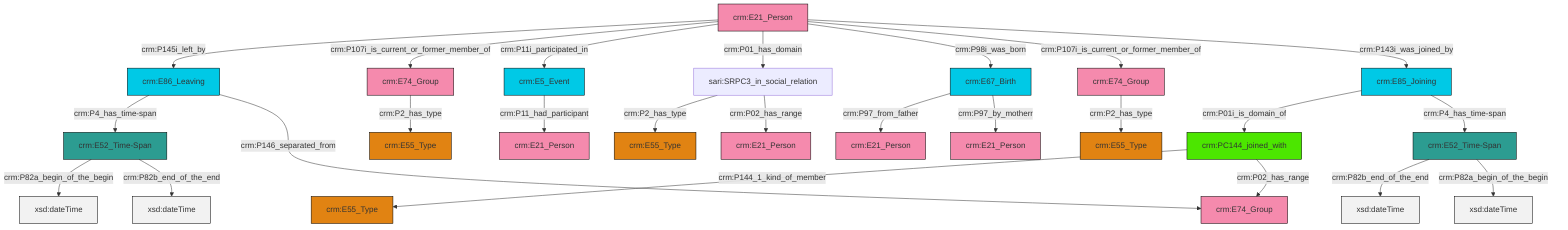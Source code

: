 graph TD
classDef Literal fill:#f2f2f2,stroke:#000000;
classDef CRM_Entity fill:#FFFFFF,stroke:#000000;
classDef Temporal_Entity fill:#00C9E6, stroke:#000000;
classDef Type fill:#E18312, stroke:#000000;
classDef Time-Span fill:#2C9C91, stroke:#000000;
classDef Appellation fill:#FFEB7F, stroke:#000000;
classDef Place fill:#008836, stroke:#000000;
classDef Persistent_Item fill:#B266B2, stroke:#000000;
classDef Conceptual_Object fill:#FFD700, stroke:#000000;
classDef Physical_Thing fill:#D2B48C, stroke:#000000;
classDef Actor fill:#f58aad, stroke:#000000;
classDef PC_Classes fill:#4ce600, stroke:#000000;
classDef Multi fill:#cccccc,stroke:#000000;

2["crm:E52_Time-Span"]:::Time-Span -->|crm:P82b_end_of_the_end| 3[xsd:dateTime]:::Literal
6["sari:SRPC3_in_social_relation"]:::Default -->|crm:P2_has_type| 7["crm:E55_Type"]:::Type
16["crm:PC144_joined_with"]:::PC_Classes -->|crm:P144_1_kind_of_member| 4["crm:E55_Type"]:::Type
19["crm:E21_Person"]:::Actor -->|crm:P145i_left_by| 20["crm:E86_Leaving"]:::Temporal_Entity
11["crm:E74_Group"]:::Actor -->|crm:P2_has_type| 17["crm:E55_Type"]:::Type
22["crm:E85_Joining"]:::Temporal_Entity -->|crm:P01i_is_domain_of| 16["crm:PC144_joined_with"]:::PC_Classes
20["crm:E86_Leaving"]:::Temporal_Entity -->|crm:P4_has_time-span| 24["crm:E52_Time-Span"]:::Time-Span
19["crm:E21_Person"]:::Actor -->|crm:P107i_is_current_or_former_member_of| 26["crm:E74_Group"]:::Actor
26["crm:E74_Group"]:::Actor -->|crm:P2_has_type| 0["crm:E55_Type"]:::Type
24["crm:E52_Time-Span"]:::Time-Span -->|crm:P82a_begin_of_the_begin| 30[xsd:dateTime]:::Literal
16["crm:PC144_joined_with"]:::PC_Classes -->|crm:P02_has_range| 31["crm:E74_Group"]:::Actor
19["crm:E21_Person"]:::Actor -->|crm:P11i_participated_in| 8["crm:E5_Event"]:::Temporal_Entity
22["crm:E85_Joining"]:::Temporal_Entity -->|crm:P4_has_time-span| 2["crm:E52_Time-Span"]:::Time-Span
19["crm:E21_Person"]:::Actor -->|crm:P01_has_domain| 6["sari:SRPC3_in_social_relation"]:::Default
8["crm:E5_Event"]:::Temporal_Entity -->|crm:P11_had_participant| 35["crm:E21_Person"]:::Actor
6["sari:SRPC3_in_social_relation"]:::Default -->|crm:P02_has_range| 33["crm:E21_Person"]:::Actor
24["crm:E52_Time-Span"]:::Time-Span -->|crm:P82b_end_of_the_end| 41[xsd:dateTime]:::Literal
13["crm:E67_Birth"]:::Temporal_Entity -->|crm:P97_from_father| 42["crm:E21_Person"]:::Actor
19["crm:E21_Person"]:::Actor -->|crm:P98i_was_born| 13["crm:E67_Birth"]:::Temporal_Entity
19["crm:E21_Person"]:::Actor -->|crm:P107i_is_current_or_former_member_of| 11["crm:E74_Group"]:::Actor
19["crm:E21_Person"]:::Actor -->|crm:P143i_was_joined_by| 22["crm:E85_Joining"]:::Temporal_Entity
13["crm:E67_Birth"]:::Temporal_Entity -->|crm:P97_by_motherr| 38["crm:E21_Person"]:::Actor
2["crm:E52_Time-Span"]:::Time-Span -->|crm:P82a_begin_of_the_begin| 45[xsd:dateTime]:::Literal
20["crm:E86_Leaving"]:::Temporal_Entity -->|crm:P146_separated_from| 31["crm:E74_Group"]:::Actor